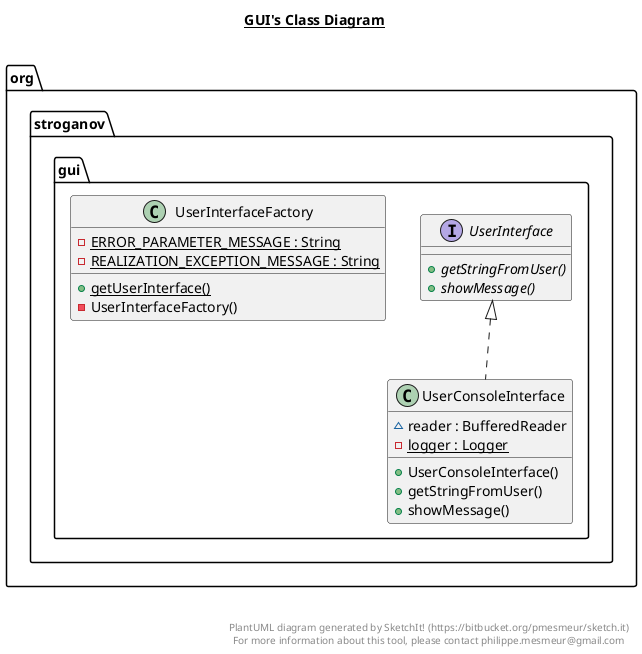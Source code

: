 @startuml

title __GUI's Class Diagram__\n

  namespace org.stroganov {
    namespace gui {
      class org.stroganov.gui.UserConsoleInterface {
          ~ reader : BufferedReader
          {static} - logger : Logger
          + UserConsoleInterface()
          + getStringFromUser()
          + showMessage()
      }
    }
  }
  

  namespace org.stroganov {
    namespace gui {
      interface org.stroganov.gui.UserInterface {
          {abstract} + getStringFromUser()
          {abstract} + showMessage()
      }
    }
  }
  

  namespace org.stroganov {
    namespace gui {
      class org.stroganov.gui.UserInterfaceFactory {
          {static} - ERROR_PARAMETER_MESSAGE : String
          {static} - REALIZATION_EXCEPTION_MESSAGE : String
          {static} + getUserInterface()
          - UserInterfaceFactory()
      }
    }
  }
  

  org.stroganov.gui.UserConsoleInterface .up.|> org.stroganov.gui.UserInterface


right footer


PlantUML diagram generated by SketchIt! (https://bitbucket.org/pmesmeur/sketch.it)
For more information about this tool, please contact philippe.mesmeur@gmail.com
endfooter

@enduml
